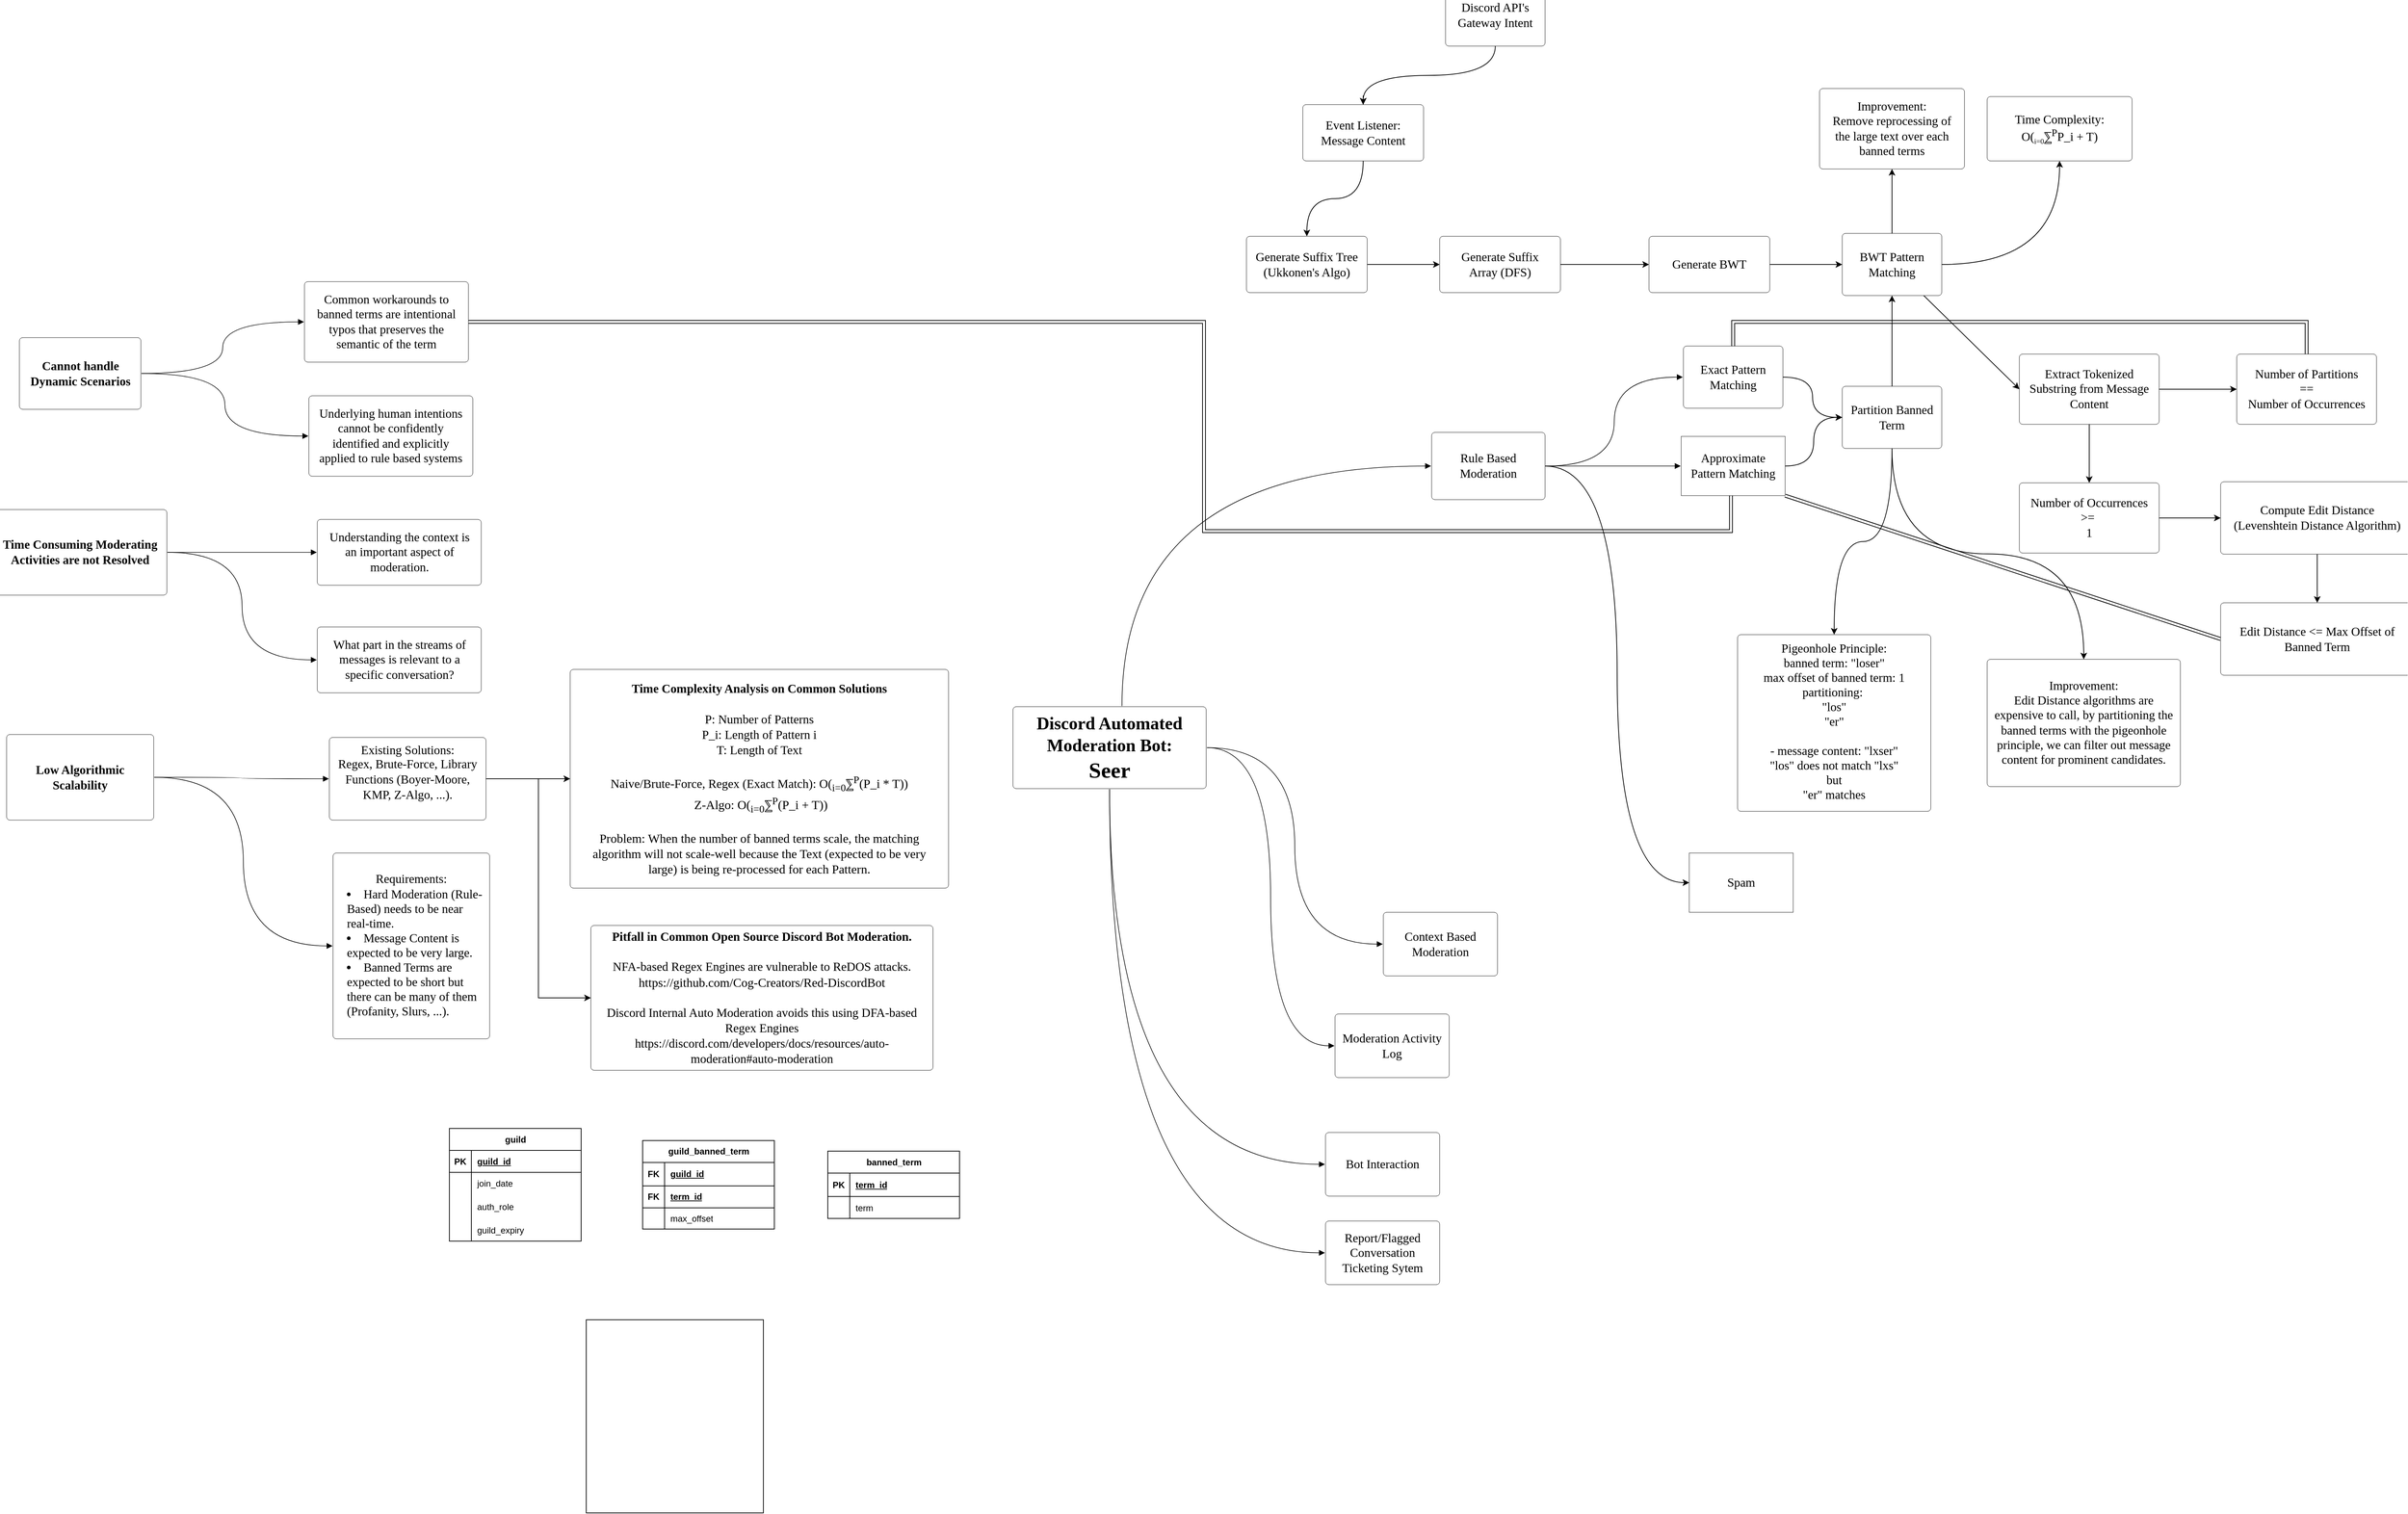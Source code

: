 <mxfile version="28.0.4">
  <diagram name="Page-1" id="3XNTFxSQYcCCBhyseWvk">
    <mxGraphModel dx="3624" dy="1227" grid="1" gridSize="11" guides="1" tooltips="1" connect="1" arrows="1" fold="1" page="0" pageScale="1" pageWidth="850" pageHeight="1100" background="none" math="0" shadow="0">
      <root>
        <mxCell id="0" />
        <mxCell id="1" parent="0" />
        <mxCell id="2FGFBQ_vrIf0yYBramS8-2" value="&lt;div style=&quot;display: flex; justify-content: center; text-align: center; align-items: baseline; line-height: 1.25; margin-top: -2px;&quot;&gt;&lt;b style=&quot;&quot;&gt;&lt;font style=&quot;&quot;&gt;&lt;span style=&quot;font-size: 24px;&quot;&gt;Discord Automated Moderation Bot:&lt;/span&gt;&lt;br&gt;&lt;font style=&quot;font-size: 30px;&quot;&gt;Seer&lt;/font&gt;&lt;/font&gt;&lt;/b&gt;&lt;/div&gt;" style="html=1;overflow=block;blockSpacing=1;whiteSpace=wrap;fontSize=13;fontFamily=Liberation Serif;spacing=9;strokeOpacity=100;rounded=1;absoluteArcSize=1;arcSize=9;strokeWidth=NaN;lucidId=I~zrBP98Rxq1;" parent="1" vertex="1">
          <mxGeometry x="-429" y="944" width="264" height="112" as="geometry" />
        </mxCell>
        <mxCell id="2FGFBQ_vrIf0yYBramS8-3" value="&lt;b&gt;Cannot handle Dynamic Scenarios&lt;/b&gt;" style="html=1;overflow=block;blockSpacing=1;whiteSpace=wrap;fontSize=16.7;fontFamily=Liberation Serif;spacing=9;strokeOpacity=100;rounded=1;absoluteArcSize=1;arcSize=9;strokeWidth=NaN;lucidId=sbArgqK342RI;" parent="1" vertex="1">
          <mxGeometry x="-1786.5" y="439.5" width="166" height="98" as="geometry" />
        </mxCell>
        <mxCell id="2FGFBQ_vrIf0yYBramS8-4" value="&lt;b&gt;Time Consuming Moderating Activities are not Resolved&lt;/b&gt;" style="html=1;overflow=block;blockSpacing=1;whiteSpace=wrap;fontSize=16.7;fontFamily=Liberation Serif;spacing=9;strokeOpacity=100;rounded=1;absoluteArcSize=1;arcSize=9;strokeWidth=NaN;lucidId=EdAr~.gA0~f1;" parent="1" vertex="1">
          <mxGeometry x="-1822" y="674.5" width="237" height="117" as="geometry" />
        </mxCell>
        <mxCell id="2FGFBQ_vrIf0yYBramS8-5" value="&lt;b&gt;Low Algorithmic Scalability&lt;/b&gt;" style="html=1;overflow=block;blockSpacing=1;whiteSpace=wrap;fontSize=16.7;fontFamily=Liberation Serif;spacing=9;strokeOpacity=100;rounded=1;absoluteArcSize=1;arcSize=9;strokeWidth=NaN;lucidId=ShArEx~Lhpjt;" parent="1" vertex="1">
          <mxGeometry x="-1804" y="982" width="201" height="117" as="geometry" />
        </mxCell>
        <mxCell id="a9H1on18fe4t332UjABL-3" style="edgeStyle=orthogonalEdgeStyle;curved=1;rounded=0;orthogonalLoop=1;jettySize=auto;html=1;exitX=1;exitY=0.5;exitDx=0;exitDy=0;entryX=0;entryY=0.5;entryDx=0;entryDy=0;" parent="1" source="2FGFBQ_vrIf0yYBramS8-6" target="a9H1on18fe4t332UjABL-1" edge="1">
          <mxGeometry relative="1" as="geometry" />
        </mxCell>
        <mxCell id="2FGFBQ_vrIf0yYBramS8-6" value="Rule Based Moderation" style="html=1;overflow=block;blockSpacing=1;whiteSpace=wrap;fontSize=16.7;fontFamily=Liberation Serif;spacing=9;strokeOpacity=100;rounded=1;absoluteArcSize=1;arcSize=9;strokeWidth=NaN;lucidId=SkArhsacxUcV;" parent="1" vertex="1">
          <mxGeometry x="143" y="569" width="155" height="92" as="geometry" />
        </mxCell>
        <mxCell id="2FGFBQ_vrIf0yYBramS8-7" value="Context Based Moderation" style="html=1;overflow=block;blockSpacing=1;whiteSpace=wrap;fontSize=16.7;fontFamily=Liberation Serif;spacing=9;strokeOpacity=100;rounded=1;absoluteArcSize=1;arcSize=9;strokeWidth=NaN;lucidId=1kArZPC6Tyem;" parent="1" vertex="1">
          <mxGeometry x="77" y="1225" width="156" height="87" as="geometry" />
        </mxCell>
        <mxCell id="2FGFBQ_vrIf0yYBramS8-8" value="" style="html=1;jettySize=18;whiteSpace=wrap;fontSize=13;strokeOpacity=100;strokeWidth=0.8;rounded=1;arcSize=12;curved=1;startArrow=none;endArrow=block;endFill=1;exitX=0.564;exitY=-0.008;exitPerimeter=0;entryX=-0.005;entryY=0.5;entryPerimeter=0;lucidId=BlAr1ml1R~h.;edgeStyle=orthogonalEdgeStyle;" parent="1" source="2FGFBQ_vrIf0yYBramS8-2" target="2FGFBQ_vrIf0yYBramS8-6" edge="1">
          <mxGeometry width="100" height="100" relative="1" as="geometry" />
        </mxCell>
        <mxCell id="2FGFBQ_vrIf0yYBramS8-9" value="" style="html=1;jettySize=18;whiteSpace=wrap;fontSize=13;strokeOpacity=100;strokeWidth=0.8;rounded=1;arcSize=12;curved=1;startArrow=none;endArrow=block;endFill=1;exitX=1.004;exitY=0.5;exitPerimeter=0;entryX=-0.005;entryY=0.5;entryPerimeter=0;lucidId=DlArk4mFL0Jv;edgeStyle=orthogonalEdgeStyle;" parent="1" source="2FGFBQ_vrIf0yYBramS8-2" target="2FGFBQ_vrIf0yYBramS8-7" edge="1">
          <mxGeometry width="100" height="100" relative="1" as="geometry" />
        </mxCell>
        <mxCell id="2FGFBQ_vrIf0yYBramS8-10" value="Report/Flagged Conversation Ticketing Sytem" style="html=1;overflow=block;blockSpacing=1;whiteSpace=wrap;fontSize=16.7;fontFamily=Liberation Serif;spacing=9;strokeOpacity=100;rounded=1;absoluteArcSize=1;arcSize=9;strokeWidth=NaN;lucidId=cmArEo6nTfix;" parent="1" vertex="1">
          <mxGeometry x="-2" y="1647" width="156" height="87" as="geometry" />
        </mxCell>
        <mxCell id="2FGFBQ_vrIf0yYBramS8-11" value="" style="html=1;jettySize=18;whiteSpace=wrap;fontSize=13;strokeOpacity=100;strokeWidth=0.8;rounded=1;arcSize=12;curved=1;startArrow=none;endArrow=block;endFill=1;exitX=0.5;exitY=1.008;exitPerimeter=0;entryX=-0.005;entryY=0.5;entryPerimeter=0;lucidId=1nArkaziF4ny;edgeStyle=orthogonalEdgeStyle;" parent="1" source="2FGFBQ_vrIf0yYBramS8-2" target="2FGFBQ_vrIf0yYBramS8-10" edge="1">
          <mxGeometry width="100" height="100" relative="1" as="geometry" />
        </mxCell>
        <mxCell id="2FGFBQ_vrIf0yYBramS8-12" value="Moderation Activity Log" style="html=1;overflow=block;blockSpacing=1;whiteSpace=wrap;fontSize=16.7;fontFamily=Liberation Serif;spacing=9;strokeOpacity=100;rounded=1;absoluteArcSize=1;arcSize=9;strokeWidth=NaN;lucidId=9nArPjrvxXt1;" parent="1" vertex="1">
          <mxGeometry x="11" y="1364" width="156" height="87" as="geometry" />
        </mxCell>
        <mxCell id="2FGFBQ_vrIf0yYBramS8-13" value="" style="html=1;jettySize=18;whiteSpace=wrap;fontSize=13;strokeOpacity=100;strokeWidth=0.8;rounded=1;arcSize=12;curved=1;startArrow=none;endArrow=block;endFill=1;exitX=1.004;exitY=0.5;exitPerimeter=0;entryX=-0.005;entryY=0.5;entryPerimeter=0;lucidId=poArhmmf1yh7;edgeStyle=orthogonalEdgeStyle;" parent="1" source="2FGFBQ_vrIf0yYBramS8-2" target="2FGFBQ_vrIf0yYBramS8-12" edge="1">
          <mxGeometry width="100" height="100" relative="1" as="geometry" />
        </mxCell>
        <mxCell id="NHAxA7DP7fW1XG9nDN0d-18" style="edgeStyle=orthogonalEdgeStyle;curved=1;rounded=0;orthogonalLoop=1;jettySize=auto;html=1;exitX=1;exitY=0.5;exitDx=0;exitDy=0;entryX=0;entryY=0.5;entryDx=0;entryDy=0;" parent="1" source="2FGFBQ_vrIf0yYBramS8-14" target="NHAxA7DP7fW1XG9nDN0d-30" edge="1">
          <mxGeometry relative="1" as="geometry" />
        </mxCell>
        <mxCell id="2FGFBQ_vrIf0yYBramS8-14" value="Exact Pattern Matching" style="html=1;overflow=block;blockSpacing=1;whiteSpace=wrap;fontSize=16.7;fontFamily=Liberation Serif;spacing=9;strokeOpacity=100;rounded=1;absoluteArcSize=1;arcSize=9;strokeWidth=NaN;lucidId=.oArof~L8ejZ;" parent="1" vertex="1">
          <mxGeometry x="487" y="451" width="136" height="85" as="geometry" />
        </mxCell>
        <mxCell id="2FGFBQ_vrIf0yYBramS8-46" style="edgeStyle=orthogonalEdgeStyle;shape=link;rounded=0;orthogonalLoop=1;jettySize=auto;html=1;entryX=1;entryY=0.5;entryDx=0;entryDy=0;" parent="1" source="2FGFBQ_vrIf0yYBramS8-15" target="2FGFBQ_vrIf0yYBramS8-20" edge="1">
          <mxGeometry relative="1" as="geometry">
            <Array as="points">
              <mxPoint x="552" y="704" />
              <mxPoint x="-168" y="704" />
              <mxPoint x="-168" y="418" />
              <mxPoint x="-1167" y="418" />
            </Array>
          </mxGeometry>
        </mxCell>
        <mxCell id="NHAxA7DP7fW1XG9nDN0d-35" style="edgeStyle=orthogonalEdgeStyle;curved=1;rounded=0;orthogonalLoop=1;jettySize=auto;html=1;" parent="1" source="2FGFBQ_vrIf0yYBramS8-15" target="NHAxA7DP7fW1XG9nDN0d-30" edge="1">
          <mxGeometry relative="1" as="geometry" />
        </mxCell>
        <mxCell id="2FGFBQ_vrIf0yYBramS8-15" value="Approximate Pattern Matching" style="html=1;overflow=block;blockSpacing=1;whiteSpace=wrap;fontSize=16.7;fontFamily=Liberation Serif;spacing=9;strokeOpacity=100;rounded=1;absoluteArcSize=1;arcSize=0;strokeWidth=NaN;lucidId=jpArh5tXi4C4;" parent="1" vertex="1">
          <mxGeometry x="484" y="574.5" width="142" height="81" as="geometry" />
        </mxCell>
        <mxCell id="2FGFBQ_vrIf0yYBramS8-16" value="" style="html=1;jettySize=18;whiteSpace=wrap;fontSize=13;strokeOpacity=100;strokeWidth=0.8;rounded=1;arcSize=12;curved=1;startArrow=none;endArrow=block;endFill=1;exitX=1.005;exitY=0.5;exitPerimeter=0;entryX=-0.006;entryY=0.5;entryPerimeter=0;lucidId=zpArzoGXioJ0;edgeStyle=orthogonalEdgeStyle;" parent="1" source="2FGFBQ_vrIf0yYBramS8-6" target="2FGFBQ_vrIf0yYBramS8-14" edge="1">
          <mxGeometry width="100" height="100" relative="1" as="geometry" />
        </mxCell>
        <mxCell id="2FGFBQ_vrIf0yYBramS8-17" value="" style="html=1;jettySize=18;whiteSpace=wrap;fontSize=13;strokeOpacity=100;strokeWidth=0.8;rounded=1;arcSize=12;curved=1;startArrow=none;endArrow=block;endFill=1;exitX=1.005;exitY=0.5;exitPerimeter=0;entryX=-0.005;entryY=0.5;entryPerimeter=0;lucidId=FpArXSA7FsKY;edgeStyle=orthogonalEdgeStyle;" parent="1" source="2FGFBQ_vrIf0yYBramS8-6" target="2FGFBQ_vrIf0yYBramS8-15" edge="1">
          <mxGeometry width="100" height="100" relative="1" as="geometry" />
        </mxCell>
        <mxCell id="2FGFBQ_vrIf0yYBramS8-20" value="Common workarounds to banned terms are intentional typos that preserves the semantic of the term " style="html=1;overflow=block;blockSpacing=1;whiteSpace=wrap;fontSize=16.7;fontFamily=Liberation Serif;spacing=9;strokeOpacity=100;rounded=1;absoluteArcSize=1;arcSize=9;strokeWidth=NaN;lucidId=GMQrAjSrDB5_;" parent="1" vertex="1">
          <mxGeometry x="-1397" y="363" width="224" height="110" as="geometry" />
        </mxCell>
        <mxCell id="2FGFBQ_vrIf0yYBramS8-22" value="Underlying human intentions cannot be confidently identified and explicitly applied to rule based systems" style="html=1;overflow=block;blockSpacing=1;whiteSpace=wrap;fontSize=16.7;fontFamily=Liberation Serif;spacing=9;strokeOpacity=100;rounded=1;absoluteArcSize=1;arcSize=9;strokeWidth=NaN;lucidId=fRQrsjbgfOsl;" parent="1" vertex="1">
          <mxGeometry x="-1391" y="519" width="224" height="110" as="geometry" />
        </mxCell>
        <mxCell id="2FGFBQ_vrIf0yYBramS8-21" value="" style="html=1;jettySize=18;whiteSpace=wrap;fontSize=13;strokeOpacity=100;strokeWidth=0.8;rounded=1;arcSize=12;curved=1;startArrow=none;endArrow=block;endFill=1;exitX=1.005;exitY=0.5;exitPerimeter=0;entryX=-0.003;entryY=0.5;entryPerimeter=0;lucidId=TQQr5YlVdPNO;edgeStyle=orthogonalEdgeStyle;" parent="1" source="2FGFBQ_vrIf0yYBramS8-3" target="2FGFBQ_vrIf0yYBramS8-20" edge="1">
          <mxGeometry width="100" height="100" relative="1" as="geometry" />
        </mxCell>
        <mxCell id="2FGFBQ_vrIf0yYBramS8-23" value="" style="html=1;jettySize=18;whiteSpace=wrap;fontSize=13;strokeOpacity=100;strokeWidth=0.8;rounded=1;arcSize=12;curved=1;startArrow=none;endArrow=block;endFill=1;exitX=1.005;exitY=0.5;exitPerimeter=0;entryX=-0.003;entryY=0.5;entryPerimeter=0;lucidId=h.RrzyvCOwPt;edgeStyle=orthogonalEdgeStyle;" parent="1" source="2FGFBQ_vrIf0yYBramS8-3" target="2FGFBQ_vrIf0yYBramS8-22" edge="1">
          <mxGeometry width="100" height="100" relative="1" as="geometry" />
        </mxCell>
        <mxCell id="2FGFBQ_vrIf0yYBramS8-24" value="Understanding the context is an important aspect of moderation." style="html=1;overflow=block;blockSpacing=1;whiteSpace=wrap;fontSize=16.7;fontFamily=Liberation Serif;spacing=9;strokeOpacity=100;rounded=1;absoluteArcSize=1;arcSize=9;strokeWidth=NaN;lucidId=7dSrX2SArxJk;" parent="1" vertex="1">
          <mxGeometry x="-1379.5" y="688" width="224" height="90" as="geometry" />
        </mxCell>
        <mxCell id="2FGFBQ_vrIf0yYBramS8-25" value="" style="html=1;jettySize=18;whiteSpace=wrap;fontSize=13;strokeOpacity=100;strokeWidth=0.8;rounded=1;arcSize=12;curved=1;startArrow=none;endArrow=block;endFill=1;exitX=1.003;exitY=0.5;exitPerimeter=0;entryX=-0.003;entryY=0.5;entryPerimeter=0;lucidId=noSrhINv7O~1;edgeStyle=orthogonalEdgeStyle;" parent="1" source="2FGFBQ_vrIf0yYBramS8-4" target="2FGFBQ_vrIf0yYBramS8-24" edge="1">
          <mxGeometry width="100" height="100" relative="1" as="geometry" />
        </mxCell>
        <mxCell id="2FGFBQ_vrIf0yYBramS8-26" value="What part in the streams of messages is relevant to a specific conversation?" style="html=1;overflow=block;blockSpacing=1;whiteSpace=wrap;fontSize=16.7;fontFamily=Liberation Serif;spacing=9;strokeOpacity=100;rounded=1;absoluteArcSize=1;arcSize=9;strokeWidth=NaN;lucidId=QoSrdTFWGcnr;" parent="1" vertex="1">
          <mxGeometry x="-1379.5" y="835" width="224" height="90" as="geometry" />
        </mxCell>
        <mxCell id="2FGFBQ_vrIf0yYBramS8-27" value="" style="html=1;jettySize=18;whiteSpace=wrap;fontSize=13;strokeOpacity=100;strokeWidth=0.8;rounded=1;arcSize=12;curved=1;startArrow=none;endArrow=block;endFill=1;exitX=1.003;exitY=0.5;exitPerimeter=0;entryX=-0.003;entryY=0.5;entryPerimeter=0;lucidId=ypSrLVchJN8V;edgeStyle=orthogonalEdgeStyle;" parent="1" source="2FGFBQ_vrIf0yYBramS8-4" target="2FGFBQ_vrIf0yYBramS8-26" edge="1">
          <mxGeometry width="100" height="100" relative="1" as="geometry" />
        </mxCell>
        <mxCell id="cgpnfaBYFZRDmZWE0M_2-11" style="edgeStyle=orthogonalEdgeStyle;rounded=0;orthogonalLoop=1;jettySize=auto;html=1;" parent="1" source="2FGFBQ_vrIf0yYBramS8-28" target="NHAxA7DP7fW1XG9nDN0d-24" edge="1">
          <mxGeometry relative="1" as="geometry">
            <mxPoint x="-1045" y="1025.235" as="targetPoint" />
          </mxGeometry>
        </mxCell>
        <mxCell id="cgpnfaBYFZRDmZWE0M_2-12" style="edgeStyle=orthogonalEdgeStyle;rounded=0;orthogonalLoop=1;jettySize=auto;html=1;entryX=0;entryY=0.5;entryDx=0;entryDy=0;" parent="1" source="2FGFBQ_vrIf0yYBramS8-28" target="cgpnfaBYFZRDmZWE0M_2-2" edge="1">
          <mxGeometry relative="1" as="geometry" />
        </mxCell>
        <mxCell id="2FGFBQ_vrIf0yYBramS8-28" value="&lt;div style=&quot;display: flex; justify-content: center; text-align: center; align-items: baseline; font-size: 0; line-height: 1.25;margin-top: -2px;&quot;&gt;&lt;span&gt;&lt;span style=&quot;font-size:16.7px;font-family: Liberation Serif;&quot;&gt;Existing Solutions:&#xa;&lt;/span&gt;&lt;/span&gt;&lt;/div&gt;&lt;div style=&quot;display: flex; justify-content: center; text-align: center; align-items: baseline; font-size: 0; line-height: 1.25;margin-top: -2px;&quot;&gt;&lt;span&gt;&lt;span style=&quot;font-size:16.7px;font-family: Liberation Serif;&quot;&gt;Regex, Brute-Force, Library Functions (Boyer-Moore, KMP, Z-Algo, ...).&#xa;&lt;/span&gt;&lt;/span&gt;&lt;/div&gt;&lt;div style=&quot;display: flex; justify-content: center; text-align: center; align-items: baseline; font-size: 0; line-height: 1.25;margin-top: -2px;&quot;&gt;&lt;span&gt;&lt;span style=&quot;font-size:16.7px;font-family: Liberation Serif;&quot;&gt;&#xa;&lt;/span&gt;&lt;/span&gt;&lt;/div&gt;&lt;div style=&quot;display: flex; justify-content: center; text-align: center; align-items: baseline; font-size: 0; line-height: 1.25;margin-top: -2px;&quot;&gt;&lt;span&gt;&lt;/span&gt;&lt;/div&gt;" style="html=1;overflow=block;blockSpacing=1;whiteSpace=wrap;fontSize=13;fontFamily=Liberation Serif;spacing=9;strokeOpacity=100;rounded=1;absoluteArcSize=1;arcSize=9;strokeWidth=NaN;lucidId=gzSr-hWCiP87;" parent="1" vertex="1">
          <mxGeometry x="-1363" y="986" width="214" height="113" as="geometry" />
        </mxCell>
        <mxCell id="2FGFBQ_vrIf0yYBramS8-29" value="" style="html=1;jettySize=18;whiteSpace=wrap;fontSize=13;strokeOpacity=100;strokeWidth=0.8;rounded=1;arcSize=12;curved=1;startArrow=none;endArrow=block;endFill=1;exitX=1.004;exitY=0.5;exitPerimeter=0;entryX=-0.003;entryY=0.5;entryPerimeter=0;lucidId=uXSrF3_nDw2J;edgeStyle=orthogonalEdgeStyle;" parent="1" source="2FGFBQ_vrIf0yYBramS8-5" target="2FGFBQ_vrIf0yYBramS8-28" edge="1">
          <mxGeometry width="100" height="100" relative="1" as="geometry" />
        </mxCell>
        <mxCell id="2FGFBQ_vrIf0yYBramS8-30" value="&lt;div style=&quot;display: flex; justify-content: center; text-align: center; align-items: baseline; font-size: 0; line-height: 1.25;margin-top: -2px;&quot;&gt;&lt;span&gt;&lt;span style=&quot;font-size:16.7px;font-family: Liberation Serif;&quot;&gt;Requirements:&#xa;&lt;/span&gt;&lt;/span&gt;&lt;/div&gt;&lt;ul style=&quot;margin: 0px; padding-left: 10px;list-style-position: inside; list-style-type:disc&quot;&gt;&lt;li style=&quot;text-align:left;font-size:16.7px;&quot;&gt;&lt;span style=&quot;margin-left: 0px;margin-top: -2px;&quot;&gt;&lt;span style=&quot;font-size:16.7px;font-family: Liberation Serif;&quot;&gt;Hard Moderation (Rule-Based) needs to be near real-time.&lt;/span&gt;&lt;/span&gt;&lt;/li&gt;&lt;li style=&quot;text-align:left;font-size:16.7px;&quot;&gt;&lt;span style=&quot;margin-left: 0px;margin-top: -2px;&quot;&gt;&lt;span style=&quot;font-size:16.7px;font-family: Liberation Serif;&quot;&gt;Message Content is expected to be very large.&lt;/span&gt;&lt;/span&gt;&lt;/li&gt;&lt;li style=&quot;text-align:left;font-size:16.7px;&quot;&gt;&lt;span style=&quot;margin-left: 0px;margin-top: -2px;&quot;&gt;&lt;span style=&quot;font-size:16.7px;font-family: Liberation Serif;&quot;&gt;Banned Terms are expected to be short but there can be many of them (Profanity, Slurs, ...).&lt;/span&gt;&lt;/span&gt;&lt;/li&gt;&lt;/ul&gt;" style="html=1;overflow=block;blockSpacing=1;whiteSpace=wrap;fontSize=13;fontFamily=Liberation Serif;spacing=9;strokeOpacity=100;rounded=1;absoluteArcSize=1;arcSize=9;strokeWidth=NaN;lucidId=QYSrCihSnzUK;" parent="1" vertex="1">
          <mxGeometry x="-1358" y="1144" width="214" height="254" as="geometry" />
        </mxCell>
        <mxCell id="2FGFBQ_vrIf0yYBramS8-31" value="" style="html=1;jettySize=18;whiteSpace=wrap;fontSize=13;strokeOpacity=100;strokeWidth=0.8;rounded=1;arcSize=12;curved=1;startArrow=none;endArrow=block;endFill=1;exitX=1.004;exitY=0.5;exitPerimeter=0;entryX=-0.003;entryY=0.5;entryPerimeter=0;lucidId=D3SrOBuwcNAi;edgeStyle=orthogonalEdgeStyle;" parent="1" source="2FGFBQ_vrIf0yYBramS8-5" target="2FGFBQ_vrIf0yYBramS8-30" edge="1">
          <mxGeometry width="100" height="100" relative="1" as="geometry" />
        </mxCell>
        <mxCell id="2FGFBQ_vrIf0yYBramS8-32" value="Bot Interaction" style="html=1;overflow=block;blockSpacing=1;whiteSpace=wrap;fontSize=16.7;fontFamily=Liberation Serif;spacing=9;strokeOpacity=100;rounded=1;absoluteArcSize=1;arcSize=9;strokeWidth=NaN;lucidId=w5SrviVAnn.T;" parent="1" vertex="1">
          <mxGeometry x="-2" y="1526" width="156" height="87" as="geometry" />
        </mxCell>
        <mxCell id="2FGFBQ_vrIf0yYBramS8-33" value="" style="html=1;jettySize=18;whiteSpace=wrap;fontSize=13;strokeOpacity=100;strokeWidth=0.8;rounded=1;arcSize=12;curved=1;startArrow=none;endArrow=block;endFill=1;exitX=0.5;exitY=1.008;exitPerimeter=0;entryX=-0.005;entryY=0.5;entryPerimeter=0;lucidId=Q5SrM94I4Yb1;edgeStyle=orthogonalEdgeStyle;" parent="1" source="2FGFBQ_vrIf0yYBramS8-2" target="2FGFBQ_vrIf0yYBramS8-32" edge="1">
          <mxGeometry width="100" height="100" relative="1" as="geometry" />
        </mxCell>
        <mxCell id="cgpnfaBYFZRDmZWE0M_2-2" value="&lt;div style=&quot;display: flex; justify-content: center; text-align: center; align-items: baseline; font-size: 0; line-height: 1.25;margin-top: -2px;&quot;&gt;&lt;span&gt;&lt;br&gt;&lt;/span&gt;&lt;/div&gt;&lt;div style=&quot;display: flex; justify-content: center; text-align: center; align-items: baseline; line-height: 1.25; margin-top: -2px; font-size: 0px;&quot;&gt;&lt;span&gt;&lt;span style=&quot;font-size:16.7px;font-family: Liberation Serif;&quot;&gt;&lt;b&gt;Pitfall in Common Open Source Discord Bot Moderation.&lt;br&gt;&amp;nbsp;&lt;/b&gt;&lt;br&gt;NFA-based Regex Engines are vulnerable to ReDOS attacks.&lt;br&gt;&lt;/span&gt;&lt;span style=&quot;font-size: 17px;&quot;&gt;https://github.com/Cog-Creators/Red-DiscordBot&lt;br&gt;&lt;/span&gt;&lt;span style=&quot;font-size:16.7px;font-family: Liberation Serif;&quot;&gt;&lt;br&gt;Discord Internal Auto Moderation avoids this using DFA-based Regex Engines&lt;br&gt;&lt;/span&gt;&lt;span style=&quot;font-size: 16.7px; text-align: left;&quot;&gt;https://discord.com/developers/docs/resources/auto-moderation#auto-moderation&lt;/span&gt;&lt;span style=&quot;font-size:16.7px;font-family: Liberation Serif;&quot;&gt;&lt;br&gt;&lt;br&gt;&lt;/span&gt;&lt;/span&gt;&lt;span&gt;&lt;span style=&quot;font-size:16.7px;font-family: Liberation Serif;&quot;&gt;&lt;br&gt;&lt;/span&gt;&lt;/span&gt;&lt;span&gt;&lt;span style=&quot;font-size:16.7px;font-family: Liberation Serif;&quot;&gt;&lt;br&gt;&lt;/span&gt;&lt;/span&gt;&lt;/div&gt;&lt;div style=&quot;display: flex; justify-content: center; text-align: center; align-items: baseline; font-size: 0; line-height: 1.25;margin-top: -2px;&quot;&gt;&lt;span&gt;&lt;/span&gt;&lt;/div&gt;" style="html=1;overflow=block;blockSpacing=1;whiteSpace=wrap;fontSize=13;fontFamily=Liberation Serif;spacing=9;strokeOpacity=100;rounded=1;absoluteArcSize=1;arcSize=9;strokeWidth=NaN;lucidId=N-SrfeByA0jb;" parent="1" vertex="1">
          <mxGeometry x="-1005.75" y="1243" width="467.5" height="198" as="geometry" />
        </mxCell>
        <mxCell id="NHAxA7DP7fW1XG9nDN0d-4" style="edgeStyle=orthogonalEdgeStyle;curved=1;rounded=0;orthogonalLoop=1;jettySize=auto;html=1;exitX=0.5;exitY=1;exitDx=0;exitDy=0;" parent="1" source="NHAxA7DP7fW1XG9nDN0d-1" target="NHAxA7DP7fW1XG9nDN0d-2" edge="1">
          <mxGeometry relative="1" as="geometry" />
        </mxCell>
        <mxCell id="NHAxA7DP7fW1XG9nDN0d-1" value="Discord API&#39;s Gateway Intent" style="html=1;overflow=block;blockSpacing=1;whiteSpace=wrap;fontSize=16.7;fontFamily=Liberation Serif;spacing=9;strokeOpacity=100;rounded=1;absoluteArcSize=1;arcSize=9;strokeWidth=NaN;lucidId=.oArof~L8ejZ;" parent="1" vertex="1">
          <mxGeometry x="162" y="-44" width="136" height="85" as="geometry" />
        </mxCell>
        <mxCell id="NHAxA7DP7fW1XG9nDN0d-10" style="edgeStyle=orthogonalEdgeStyle;curved=1;rounded=0;orthogonalLoop=1;jettySize=auto;html=1;exitX=0.5;exitY=1;exitDx=0;exitDy=0;" parent="1" source="NHAxA7DP7fW1XG9nDN0d-2" target="NHAxA7DP7fW1XG9nDN0d-9" edge="1">
          <mxGeometry relative="1" as="geometry" />
        </mxCell>
        <mxCell id="NHAxA7DP7fW1XG9nDN0d-14" style="edgeStyle=orthogonalEdgeStyle;curved=1;rounded=0;orthogonalLoop=1;jettySize=auto;html=1;" parent="1" source="NHAxA7DP7fW1XG9nDN0d-2" edge="1">
          <mxGeometry relative="1" as="geometry">
            <mxPoint x="49.5" y="121" as="targetPoint" />
          </mxGeometry>
        </mxCell>
        <mxCell id="NHAxA7DP7fW1XG9nDN0d-2" value="Event Listener:&lt;br&gt;Message Content" style="html=1;overflow=block;blockSpacing=1;whiteSpace=wrap;fontSize=16.7;fontFamily=Liberation Serif;spacing=9;strokeOpacity=100;rounded=1;absoluteArcSize=1;arcSize=9;strokeWidth=NaN;lucidId=.oArof~L8ejZ;" parent="1" vertex="1">
          <mxGeometry x="-33" y="121" width="165" height="77" as="geometry" />
        </mxCell>
        <mxCell id="NHAxA7DP7fW1XG9nDN0d-13" style="edgeStyle=orthogonalEdgeStyle;curved=1;rounded=0;orthogonalLoop=1;jettySize=auto;html=1;exitX=1;exitY=0.5;exitDx=0;exitDy=0;" parent="1" source="NHAxA7DP7fW1XG9nDN0d-9" target="NHAxA7DP7fW1XG9nDN0d-12" edge="1">
          <mxGeometry relative="1" as="geometry" />
        </mxCell>
        <mxCell id="NHAxA7DP7fW1XG9nDN0d-9" value="Generate Suffix Tree (Ukkonen&#39;s Algo)" style="html=1;overflow=block;blockSpacing=1;whiteSpace=wrap;fontSize=16.7;fontFamily=Liberation Serif;spacing=9;strokeOpacity=100;rounded=1;absoluteArcSize=1;arcSize=9;strokeWidth=NaN;lucidId=.oArof~L8ejZ;" parent="1" vertex="1">
          <mxGeometry x="-110" y="301" width="165" height="77" as="geometry" />
        </mxCell>
        <mxCell id="NHAxA7DP7fW1XG9nDN0d-16" style="edgeStyle=orthogonalEdgeStyle;curved=1;rounded=0;orthogonalLoop=1;jettySize=auto;html=1;exitX=1;exitY=0.5;exitDx=0;exitDy=0;" parent="1" source="NHAxA7DP7fW1XG9nDN0d-12" target="NHAxA7DP7fW1XG9nDN0d-15" edge="1">
          <mxGeometry relative="1" as="geometry" />
        </mxCell>
        <mxCell id="NHAxA7DP7fW1XG9nDN0d-12" value="Generate Suffix Array (DFS)" style="html=1;overflow=block;blockSpacing=1;whiteSpace=wrap;fontSize=16.7;fontFamily=Liberation Serif;spacing=9;strokeOpacity=100;rounded=1;absoluteArcSize=1;arcSize=9;strokeWidth=NaN;lucidId=.oArof~L8ejZ;" parent="1" vertex="1">
          <mxGeometry x="154" y="301" width="165" height="77" as="geometry" />
        </mxCell>
        <mxCell id="NHAxA7DP7fW1XG9nDN0d-22" style="edgeStyle=orthogonalEdgeStyle;curved=1;rounded=0;orthogonalLoop=1;jettySize=auto;html=1;exitX=1;exitY=0.5;exitDx=0;exitDy=0;" parent="1" source="NHAxA7DP7fW1XG9nDN0d-15" target="NHAxA7DP7fW1XG9nDN0d-17" edge="1">
          <mxGeometry relative="1" as="geometry" />
        </mxCell>
        <mxCell id="NHAxA7DP7fW1XG9nDN0d-15" value="Generate BWT" style="html=1;overflow=block;blockSpacing=1;whiteSpace=wrap;fontSize=16.7;fontFamily=Liberation Serif;spacing=9;strokeOpacity=100;rounded=1;absoluteArcSize=1;arcSize=9;strokeWidth=NaN;lucidId=.oArof~L8ejZ;" parent="1" vertex="1">
          <mxGeometry x="440" y="301" width="165" height="77" as="geometry" />
        </mxCell>
        <mxCell id="NHAxA7DP7fW1XG9nDN0d-26" style="edgeStyle=orthogonalEdgeStyle;curved=1;rounded=0;orthogonalLoop=1;jettySize=auto;html=1;exitX=1;exitY=0.5;exitDx=0;exitDy=0;" parent="1" source="NHAxA7DP7fW1XG9nDN0d-17" target="NHAxA7DP7fW1XG9nDN0d-25" edge="1">
          <mxGeometry relative="1" as="geometry" />
        </mxCell>
        <mxCell id="NHAxA7DP7fW1XG9nDN0d-28" style="edgeStyle=orthogonalEdgeStyle;curved=1;rounded=0;orthogonalLoop=1;jettySize=auto;html=1;" parent="1" source="NHAxA7DP7fW1XG9nDN0d-17" target="NHAxA7DP7fW1XG9nDN0d-27" edge="1">
          <mxGeometry relative="1" as="geometry" />
        </mxCell>
        <mxCell id="20R_17lT6FD7MGeCCTBO-6" style="rounded=0;orthogonalLoop=1;jettySize=auto;html=1;entryX=0;entryY=0.5;entryDx=0;entryDy=0;" parent="1" source="NHAxA7DP7fW1XG9nDN0d-17" target="20R_17lT6FD7MGeCCTBO-5" edge="1">
          <mxGeometry relative="1" as="geometry" />
        </mxCell>
        <mxCell id="NHAxA7DP7fW1XG9nDN0d-17" value="BWT Pattern Matching" style="html=1;overflow=block;blockSpacing=1;whiteSpace=wrap;fontSize=16.7;fontFamily=Liberation Serif;spacing=9;strokeOpacity=100;rounded=1;absoluteArcSize=1;arcSize=9;strokeWidth=NaN;lucidId=.oArof~L8ejZ;" parent="1" vertex="1">
          <mxGeometry x="704" y="297" width="136" height="85" as="geometry" />
        </mxCell>
        <mxCell id="NHAxA7DP7fW1XG9nDN0d-24" value="&lt;div style=&quot;display: flex; justify-content: center; align-items: baseline; line-height: 1.25; margin-top: -2px; font-size: 0px;&quot;&gt;&lt;span&gt;&lt;span style=&quot;font-size:16.7px;font-family: Liberation Serif;&quot;&gt;&lt;b&gt;Time Complexity Analysis on Common Solutions&lt;/b&gt;&lt;br&gt;&lt;br&gt;P: Number of Patterns&lt;br&gt;P_i: Length of Pattern i&lt;br&gt;T: Length of Text&lt;br&gt;&lt;br&gt;Naive/Brute-Force, Regex (Exact Match): O(&lt;sub&gt;i=0&lt;/sub&gt;&lt;/span&gt;&lt;span style=&quot;font-size: 17px; background-color: transparent; color: light-dark(rgb(0, 0, 0), rgb(255, 255, 255));&quot;&gt;⅀&lt;sup&gt;P&lt;/sup&gt;(P_i * T))&lt;br&gt;&amp;nbsp;Z-Algo: O(&lt;sub&gt;i=0&lt;/sub&gt;&lt;/span&gt;&lt;span style=&quot;font-size: 17px; background-color: transparent; color: light-dark(rgb(0, 0, 0), rgb(255, 255, 255));&quot;&gt;⅀&lt;sup&gt;P&lt;/sup&gt;(P_i + T))&lt;br&gt;&lt;/span&gt;&lt;span style=&quot;font-size: 17px; background-color: transparent; color: light-dark(rgb(0, 0, 0), rgb(255, 255, 255));&quot;&gt;&lt;br&gt;Problem: When the number of banned terms scale, the matching algorithm will not scale-well because the Text (expected to be very large) is being re-processed for each Pattern.&lt;/span&gt;&lt;/span&gt;&lt;sup&gt;P&lt;/sup&gt;&lt;span style=&quot;font-size: 17px;&quot;&gt;&lt;br&gt;&lt;/span&gt;&lt;/div&gt;&lt;div style=&quot;display: flex; justify-content: center; text-align: center; align-items: baseline; font-size: 0; line-height: 1.25;margin-top: -2px;&quot;&gt;&lt;span&gt;&lt;/span&gt;&lt;/div&gt;" style="html=1;overflow=block;blockSpacing=1;whiteSpace=wrap;fontSize=13;fontFamily=Liberation Serif;spacing=9;strokeOpacity=100;rounded=1;absoluteArcSize=1;arcSize=9;strokeWidth=NaN;lucidId=N-SrfeByA0jb;" parent="1" vertex="1">
          <mxGeometry x="-1034" y="893" width="517" height="299" as="geometry" />
        </mxCell>
        <mxCell id="NHAxA7DP7fW1XG9nDN0d-25" value="Time Complexity:&lt;br&gt;&lt;div&gt;O(&lt;span style=&quot;font-size: 11.806px;&quot;&gt;&lt;sub&gt;i=0&lt;/sub&gt;&lt;/span&gt;⅀&lt;sup&gt;P&lt;/sup&gt;P_i + T)&lt;/div&gt;" style="html=1;overflow=block;blockSpacing=1;whiteSpace=wrap;fontSize=16.7;fontFamily=Liberation Serif;spacing=9;strokeOpacity=100;rounded=1;absoluteArcSize=1;arcSize=9;strokeWidth=NaN;lucidId=.oArof~L8ejZ;" parent="1" vertex="1">
          <mxGeometry x="902" y="110" width="198" height="88" as="geometry" />
        </mxCell>
        <mxCell id="NHAxA7DP7fW1XG9nDN0d-27" value="Improvement:&lt;br&gt;Remove reprocessing of the large text over each banned terms" style="html=1;overflow=block;blockSpacing=1;whiteSpace=wrap;fontSize=16.7;fontFamily=Liberation Serif;spacing=9;strokeOpacity=100;rounded=1;absoluteArcSize=1;arcSize=9;strokeWidth=NaN;lucidId=.oArof~L8ejZ;" parent="1" vertex="1">
          <mxGeometry x="673" y="99" width="198" height="110" as="geometry" />
        </mxCell>
        <mxCell id="20R_17lT6FD7MGeCCTBO-2" style="edgeStyle=orthogonalEdgeStyle;rounded=0;orthogonalLoop=1;jettySize=auto;html=1;exitX=0.5;exitY=0;exitDx=0;exitDy=0;" parent="1" source="NHAxA7DP7fW1XG9nDN0d-30" target="NHAxA7DP7fW1XG9nDN0d-17" edge="1">
          <mxGeometry relative="1" as="geometry" />
        </mxCell>
        <mxCell id="Jd-rwpqC0WvthHSy4dQv-18" style="edgeStyle=orthogonalEdgeStyle;rounded=0;orthogonalLoop=1;jettySize=auto;html=1;exitX=0.5;exitY=1;exitDx=0;exitDy=0;curved=1;" edge="1" parent="1" source="NHAxA7DP7fW1XG9nDN0d-30" target="Jd-rwpqC0WvthHSy4dQv-15">
          <mxGeometry relative="1" as="geometry" />
        </mxCell>
        <mxCell id="Jd-rwpqC0WvthHSy4dQv-19" style="edgeStyle=orthogonalEdgeStyle;rounded=0;orthogonalLoop=1;jettySize=auto;html=1;exitX=0.5;exitY=1;exitDx=0;exitDy=0;curved=1;" edge="1" parent="1" source="NHAxA7DP7fW1XG9nDN0d-30" target="Jd-rwpqC0WvthHSy4dQv-16">
          <mxGeometry relative="1" as="geometry" />
        </mxCell>
        <mxCell id="NHAxA7DP7fW1XG9nDN0d-30" value="Partition Banned Term" style="html=1;overflow=block;blockSpacing=1;whiteSpace=wrap;fontSize=16.7;fontFamily=Liberation Serif;spacing=9;strokeOpacity=100;rounded=1;absoluteArcSize=1;arcSize=9;strokeWidth=NaN;lucidId=.oArof~L8ejZ;" parent="1" vertex="1">
          <mxGeometry x="704" y="506" width="136" height="85" as="geometry" />
        </mxCell>
        <mxCell id="Jd-rwpqC0WvthHSy4dQv-13" style="edgeStyle=orthogonalEdgeStyle;rounded=0;orthogonalLoop=1;jettySize=auto;html=1;exitX=0.5;exitY=1;exitDx=0;exitDy=0;" edge="1" parent="1" source="NHAxA7DP7fW1XG9nDN0d-46" target="Jd-rwpqC0WvthHSy4dQv-11">
          <mxGeometry relative="1" as="geometry" />
        </mxCell>
        <mxCell id="NHAxA7DP7fW1XG9nDN0d-46" value="Compute Edit Distance (Levenshtein Distance Algorithm)" style="html=1;overflow=block;blockSpacing=1;whiteSpace=wrap;fontSize=16.7;fontFamily=Liberation Serif;spacing=9;strokeOpacity=100;rounded=1;absoluteArcSize=1;arcSize=9;strokeWidth=NaN;lucidId=.oArof~L8ejZ;" parent="1" vertex="1">
          <mxGeometry x="1221" y="636.5" width="264" height="99" as="geometry" />
        </mxCell>
        <mxCell id="Jd-rwpqC0WvthHSy4dQv-6" style="edgeStyle=orthogonalEdgeStyle;rounded=0;orthogonalLoop=1;jettySize=auto;html=1;exitX=1;exitY=0.5;exitDx=0;exitDy=0;" edge="1" parent="1" source="20R_17lT6FD7MGeCCTBO-5" target="Jd-rwpqC0WvthHSy4dQv-5">
          <mxGeometry relative="1" as="geometry" />
        </mxCell>
        <mxCell id="Jd-rwpqC0WvthHSy4dQv-9" style="edgeStyle=orthogonalEdgeStyle;rounded=0;orthogonalLoop=1;jettySize=auto;html=1;exitX=0.5;exitY=1;exitDx=0;exitDy=0;" edge="1" parent="1" source="20R_17lT6FD7MGeCCTBO-5" target="Jd-rwpqC0WvthHSy4dQv-8">
          <mxGeometry relative="1" as="geometry" />
        </mxCell>
        <mxCell id="20R_17lT6FD7MGeCCTBO-5" value="Extract Tokenized Substring from Message Content" style="html=1;overflow=block;blockSpacing=1;whiteSpace=wrap;fontSize=16.7;fontFamily=Liberation Serif;spacing=9;strokeOpacity=100;rounded=1;absoluteArcSize=1;arcSize=9;strokeWidth=NaN;lucidId=.oArof~L8ejZ;" parent="1" vertex="1">
          <mxGeometry x="946" y="462" width="191" height="96" as="geometry" />
        </mxCell>
        <mxCell id="a9H1on18fe4t332UjABL-1" value="Spam" style="html=1;overflow=block;blockSpacing=1;whiteSpace=wrap;fontSize=16.7;fontFamily=Liberation Serif;spacing=9;strokeOpacity=100;rounded=1;absoluteArcSize=1;arcSize=0;strokeWidth=NaN;lucidId=jpArh5tXi4C4;" parent="1" vertex="1">
          <mxGeometry x="495" y="1144" width="142" height="81" as="geometry" />
        </mxCell>
        <mxCell id="GYJhyorXTEIBPoBnT336-4" value="guild_banned_term" style="shape=table;startSize=30;container=1;collapsible=1;childLayout=tableLayout;fixedRows=1;rowLines=0;fontStyle=1;align=center;resizeLast=1;html=1;" parent="1" vertex="1">
          <mxGeometry x="-935" y="1537" width="180" height="121" as="geometry">
            <mxRectangle x="-825" y="568" width="132" height="33" as="alternateBounds" />
          </mxGeometry>
        </mxCell>
        <mxCell id="GYJhyorXTEIBPoBnT336-5" value="" style="shape=tableRow;horizontal=0;startSize=0;swimlaneHead=0;swimlaneBody=0;fillColor=none;collapsible=0;dropTarget=0;points=[[0,0.5],[1,0.5]];portConstraint=eastwest;top=0;left=0;right=0;bottom=1;" parent="GYJhyorXTEIBPoBnT336-4" vertex="1">
          <mxGeometry y="30" width="180" height="32" as="geometry" />
        </mxCell>
        <mxCell id="GYJhyorXTEIBPoBnT336-6" value="FK" style="shape=partialRectangle;connectable=0;fillColor=none;top=0;left=0;bottom=0;right=0;fontStyle=1;overflow=hidden;whiteSpace=wrap;html=1;" parent="GYJhyorXTEIBPoBnT336-5" vertex="1">
          <mxGeometry width="30" height="32" as="geometry">
            <mxRectangle width="30" height="32" as="alternateBounds" />
          </mxGeometry>
        </mxCell>
        <mxCell id="GYJhyorXTEIBPoBnT336-7" value="guild_id" style="shape=partialRectangle;connectable=0;fillColor=none;top=0;left=0;bottom=0;right=0;align=left;spacingLeft=6;fontStyle=5;overflow=hidden;whiteSpace=wrap;html=1;" parent="GYJhyorXTEIBPoBnT336-5" vertex="1">
          <mxGeometry x="30" width="150" height="32" as="geometry">
            <mxRectangle width="150" height="32" as="alternateBounds" />
          </mxGeometry>
        </mxCell>
        <mxCell id="GYJhyorXTEIBPoBnT336-20" value="" style="shape=tableRow;horizontal=0;startSize=0;swimlaneHead=0;swimlaneBody=0;fillColor=none;collapsible=0;dropTarget=0;points=[[0,0.5],[1,0.5]];portConstraint=eastwest;top=0;left=0;right=0;bottom=1;" parent="GYJhyorXTEIBPoBnT336-4" vertex="1">
          <mxGeometry y="62" width="180" height="30" as="geometry" />
        </mxCell>
        <mxCell id="GYJhyorXTEIBPoBnT336-21" value="FK" style="shape=partialRectangle;connectable=0;fillColor=none;top=0;left=0;bottom=0;right=0;fontStyle=1;overflow=hidden;whiteSpace=wrap;html=1;" parent="GYJhyorXTEIBPoBnT336-20" vertex="1">
          <mxGeometry width="30" height="30" as="geometry">
            <mxRectangle width="30" height="30" as="alternateBounds" />
          </mxGeometry>
        </mxCell>
        <mxCell id="GYJhyorXTEIBPoBnT336-22" value="term_id" style="shape=partialRectangle;connectable=0;fillColor=none;top=0;left=0;bottom=0;right=0;align=left;spacingLeft=6;fontStyle=5;overflow=hidden;whiteSpace=wrap;html=1;" parent="GYJhyorXTEIBPoBnT336-20" vertex="1">
          <mxGeometry x="30" width="150" height="30" as="geometry">
            <mxRectangle width="150" height="30" as="alternateBounds" />
          </mxGeometry>
        </mxCell>
        <mxCell id="GYJhyorXTEIBPoBnT336-8" value="" style="shape=tableRow;horizontal=0;startSize=0;swimlaneHead=0;swimlaneBody=0;fillColor=none;collapsible=0;dropTarget=0;points=[[0,0.5],[1,0.5]];portConstraint=eastwest;top=0;left=0;right=0;bottom=0;" parent="GYJhyorXTEIBPoBnT336-4" vertex="1">
          <mxGeometry y="92" width="180" height="29" as="geometry" />
        </mxCell>
        <mxCell id="GYJhyorXTEIBPoBnT336-9" value="" style="shape=partialRectangle;connectable=0;fillColor=none;top=0;left=0;bottom=0;right=0;editable=1;overflow=hidden;whiteSpace=wrap;html=1;" parent="GYJhyorXTEIBPoBnT336-8" vertex="1">
          <mxGeometry width="30" height="29" as="geometry">
            <mxRectangle width="30" height="29" as="alternateBounds" />
          </mxGeometry>
        </mxCell>
        <mxCell id="GYJhyorXTEIBPoBnT336-10" value="max_offset" style="shape=partialRectangle;connectable=0;fillColor=none;top=0;left=0;bottom=0;right=0;align=left;spacingLeft=6;overflow=hidden;whiteSpace=wrap;html=1;" parent="GYJhyorXTEIBPoBnT336-8" vertex="1">
          <mxGeometry x="30" width="150" height="29" as="geometry">
            <mxRectangle width="150" height="29" as="alternateBounds" />
          </mxGeometry>
        </mxCell>
        <mxCell id="GYJhyorXTEIBPoBnT336-23" value="banned_term" style="shape=table;startSize=30;container=1;collapsible=1;childLayout=tableLayout;fixedRows=1;rowLines=0;fontStyle=1;align=center;resizeLast=1;html=1;" parent="1" vertex="1">
          <mxGeometry x="-682" y="1551.5" width="180" height="92" as="geometry">
            <mxRectangle x="-825" y="568" width="132" height="33" as="alternateBounds" />
          </mxGeometry>
        </mxCell>
        <mxCell id="GYJhyorXTEIBPoBnT336-24" value="" style="shape=tableRow;horizontal=0;startSize=0;swimlaneHead=0;swimlaneBody=0;fillColor=none;collapsible=0;dropTarget=0;points=[[0,0.5],[1,0.5]];portConstraint=eastwest;top=0;left=0;right=0;bottom=1;" parent="GYJhyorXTEIBPoBnT336-23" vertex="1">
          <mxGeometry y="30" width="180" height="32" as="geometry" />
        </mxCell>
        <mxCell id="GYJhyorXTEIBPoBnT336-25" value="PK" style="shape=partialRectangle;connectable=0;fillColor=none;top=0;left=0;bottom=0;right=0;fontStyle=1;overflow=hidden;whiteSpace=wrap;html=1;" parent="GYJhyorXTEIBPoBnT336-24" vertex="1">
          <mxGeometry width="30" height="32" as="geometry">
            <mxRectangle width="30" height="32" as="alternateBounds" />
          </mxGeometry>
        </mxCell>
        <mxCell id="GYJhyorXTEIBPoBnT336-26" value="term_id" style="shape=partialRectangle;connectable=0;fillColor=none;top=0;left=0;bottom=0;right=0;align=left;spacingLeft=6;fontStyle=5;overflow=hidden;whiteSpace=wrap;html=1;" parent="GYJhyorXTEIBPoBnT336-24" vertex="1">
          <mxGeometry x="30" width="150" height="32" as="geometry">
            <mxRectangle width="150" height="32" as="alternateBounds" />
          </mxGeometry>
        </mxCell>
        <mxCell id="GYJhyorXTEIBPoBnT336-33" value="" style="shape=tableRow;horizontal=0;startSize=0;swimlaneHead=0;swimlaneBody=0;fillColor=none;collapsible=0;dropTarget=0;points=[[0,0.5],[1,0.5]];portConstraint=eastwest;top=0;left=0;right=0;bottom=0;" parent="GYJhyorXTEIBPoBnT336-23" vertex="1">
          <mxGeometry y="62" width="180" height="30" as="geometry" />
        </mxCell>
        <mxCell id="GYJhyorXTEIBPoBnT336-34" value="" style="shape=partialRectangle;connectable=0;fillColor=none;top=0;left=0;bottom=0;right=0;editable=1;overflow=hidden;" parent="GYJhyorXTEIBPoBnT336-33" vertex="1">
          <mxGeometry width="30" height="30" as="geometry">
            <mxRectangle width="30" height="30" as="alternateBounds" />
          </mxGeometry>
        </mxCell>
        <mxCell id="GYJhyorXTEIBPoBnT336-35" value="term" style="shape=partialRectangle;connectable=0;fillColor=none;top=0;left=0;bottom=0;right=0;align=left;spacingLeft=6;overflow=hidden;" parent="GYJhyorXTEIBPoBnT336-33" vertex="1">
          <mxGeometry x="30" width="150" height="30" as="geometry">
            <mxRectangle width="150" height="30" as="alternateBounds" />
          </mxGeometry>
        </mxCell>
        <mxCell id="GYJhyorXTEIBPoBnT336-50" value="guild" style="shape=table;startSize=30;container=1;collapsible=1;childLayout=tableLayout;fixedRows=1;rowLines=0;fontStyle=1;align=center;resizeLast=1;html=1;" parent="1" vertex="1">
          <mxGeometry x="-1199" y="1520.5" width="180" height="154" as="geometry" />
        </mxCell>
        <mxCell id="GYJhyorXTEIBPoBnT336-51" value="" style="shape=tableRow;horizontal=0;startSize=0;swimlaneHead=0;swimlaneBody=0;fillColor=none;collapsible=0;dropTarget=0;points=[[0,0.5],[1,0.5]];portConstraint=eastwest;top=0;left=0;right=0;bottom=1;" parent="GYJhyorXTEIBPoBnT336-50" vertex="1">
          <mxGeometry y="30" width="180" height="30" as="geometry" />
        </mxCell>
        <mxCell id="GYJhyorXTEIBPoBnT336-52" value="PK" style="shape=partialRectangle;connectable=0;fillColor=none;top=0;left=0;bottom=0;right=0;fontStyle=1;overflow=hidden;whiteSpace=wrap;html=1;" parent="GYJhyorXTEIBPoBnT336-51" vertex="1">
          <mxGeometry width="30" height="30" as="geometry">
            <mxRectangle width="30" height="30" as="alternateBounds" />
          </mxGeometry>
        </mxCell>
        <mxCell id="GYJhyorXTEIBPoBnT336-53" value="guild_id" style="shape=partialRectangle;connectable=0;fillColor=none;top=0;left=0;bottom=0;right=0;align=left;spacingLeft=6;fontStyle=5;overflow=hidden;whiteSpace=wrap;html=1;" parent="GYJhyorXTEIBPoBnT336-51" vertex="1">
          <mxGeometry x="30" width="150" height="30" as="geometry">
            <mxRectangle width="150" height="30" as="alternateBounds" />
          </mxGeometry>
        </mxCell>
        <mxCell id="GYJhyorXTEIBPoBnT336-54" value="" style="shape=tableRow;horizontal=0;startSize=0;swimlaneHead=0;swimlaneBody=0;fillColor=none;collapsible=0;dropTarget=0;points=[[0,0.5],[1,0.5]];portConstraint=eastwest;top=0;left=0;right=0;bottom=0;" parent="GYJhyorXTEIBPoBnT336-50" vertex="1">
          <mxGeometry y="60" width="180" height="30" as="geometry" />
        </mxCell>
        <mxCell id="GYJhyorXTEIBPoBnT336-55" value="" style="shape=partialRectangle;connectable=0;fillColor=none;top=0;left=0;bottom=0;right=0;editable=1;overflow=hidden;whiteSpace=wrap;html=1;" parent="GYJhyorXTEIBPoBnT336-54" vertex="1">
          <mxGeometry width="30" height="30" as="geometry">
            <mxRectangle width="30" height="30" as="alternateBounds" />
          </mxGeometry>
        </mxCell>
        <mxCell id="GYJhyorXTEIBPoBnT336-56" value="join_date&lt;span style=&quot;white-space: pre;&quot;&gt;&#x9;&lt;/span&gt;" style="shape=partialRectangle;connectable=0;fillColor=none;top=0;left=0;bottom=0;right=0;align=left;spacingLeft=6;overflow=hidden;whiteSpace=wrap;html=1;" parent="GYJhyorXTEIBPoBnT336-54" vertex="1">
          <mxGeometry x="30" width="150" height="30" as="geometry">
            <mxRectangle width="150" height="30" as="alternateBounds" />
          </mxGeometry>
        </mxCell>
        <mxCell id="GYJhyorXTEIBPoBnT336-57" value="" style="shape=tableRow;horizontal=0;startSize=0;swimlaneHead=0;swimlaneBody=0;fillColor=none;collapsible=0;dropTarget=0;points=[[0,0.5],[1,0.5]];portConstraint=eastwest;top=0;left=0;right=0;bottom=0;" parent="GYJhyorXTEIBPoBnT336-50" vertex="1">
          <mxGeometry y="90" width="180" height="34" as="geometry" />
        </mxCell>
        <mxCell id="GYJhyorXTEIBPoBnT336-58" value="" style="shape=partialRectangle;connectable=0;fillColor=none;top=0;left=0;bottom=0;right=0;editable=1;overflow=hidden;whiteSpace=wrap;html=1;" parent="GYJhyorXTEIBPoBnT336-57" vertex="1">
          <mxGeometry width="30" height="34" as="geometry">
            <mxRectangle width="30" height="34" as="alternateBounds" />
          </mxGeometry>
        </mxCell>
        <mxCell id="GYJhyorXTEIBPoBnT336-59" value="auth_role" style="shape=partialRectangle;connectable=0;fillColor=none;top=0;left=0;bottom=0;right=0;align=left;spacingLeft=6;overflow=hidden;whiteSpace=wrap;html=1;" parent="GYJhyorXTEIBPoBnT336-57" vertex="1">
          <mxGeometry x="30" width="150" height="34" as="geometry">
            <mxRectangle width="150" height="34" as="alternateBounds" />
          </mxGeometry>
        </mxCell>
        <mxCell id="GYJhyorXTEIBPoBnT336-60" value="" style="shape=tableRow;horizontal=0;startSize=0;swimlaneHead=0;swimlaneBody=0;fillColor=none;collapsible=0;dropTarget=0;points=[[0,0.5],[1,0.5]];portConstraint=eastwest;top=0;left=0;right=0;bottom=0;" parent="GYJhyorXTEIBPoBnT336-50" vertex="1">
          <mxGeometry y="124" width="180" height="30" as="geometry" />
        </mxCell>
        <mxCell id="GYJhyorXTEIBPoBnT336-61" value="" style="shape=partialRectangle;connectable=0;fillColor=none;top=0;left=0;bottom=0;right=0;editable=1;overflow=hidden;whiteSpace=wrap;html=1;" parent="GYJhyorXTEIBPoBnT336-60" vertex="1">
          <mxGeometry width="30" height="30" as="geometry">
            <mxRectangle width="30" height="30" as="alternateBounds" />
          </mxGeometry>
        </mxCell>
        <mxCell id="GYJhyorXTEIBPoBnT336-62" value="guild_expiry" style="shape=partialRectangle;connectable=0;fillColor=none;top=0;left=0;bottom=0;right=0;align=left;spacingLeft=6;overflow=hidden;whiteSpace=wrap;html=1;" parent="GYJhyorXTEIBPoBnT336-60" vertex="1">
          <mxGeometry x="30" width="150" height="30" as="geometry">
            <mxRectangle width="150" height="30" as="alternateBounds" />
          </mxGeometry>
        </mxCell>
        <mxCell id="Jd-rwpqC0WvthHSy4dQv-7" style="edgeStyle=orthogonalEdgeStyle;rounded=0;orthogonalLoop=1;jettySize=auto;html=1;exitX=0.5;exitY=0;exitDx=0;exitDy=0;entryX=0.5;entryY=0;entryDx=0;entryDy=0;shape=link;" edge="1" parent="1" source="Jd-rwpqC0WvthHSy4dQv-5" target="2FGFBQ_vrIf0yYBramS8-14">
          <mxGeometry relative="1" as="geometry">
            <Array as="points">
              <mxPoint x="1339" y="418" />
              <mxPoint x="555" y="418" />
            </Array>
          </mxGeometry>
        </mxCell>
        <mxCell id="Jd-rwpqC0WvthHSy4dQv-5" value="Number of Partitions&lt;br&gt;==&lt;br&gt;Number of Occurrences" style="html=1;overflow=block;blockSpacing=1;whiteSpace=wrap;fontSize=16.7;fontFamily=Liberation Serif;spacing=9;strokeOpacity=100;rounded=1;absoluteArcSize=1;arcSize=9;strokeWidth=NaN;lucidId=.oArof~L8ejZ;" vertex="1" parent="1">
          <mxGeometry x="1243" y="462" width="191" height="96" as="geometry" />
        </mxCell>
        <mxCell id="Jd-rwpqC0WvthHSy4dQv-10" style="edgeStyle=orthogonalEdgeStyle;rounded=0;orthogonalLoop=1;jettySize=auto;html=1;exitX=1;exitY=0.5;exitDx=0;exitDy=0;" edge="1" parent="1" source="Jd-rwpqC0WvthHSy4dQv-8" target="NHAxA7DP7fW1XG9nDN0d-46">
          <mxGeometry relative="1" as="geometry" />
        </mxCell>
        <mxCell id="Jd-rwpqC0WvthHSy4dQv-8" value="Number of Occurrences &amp;gt;=&amp;nbsp;&lt;br&gt;1" style="html=1;overflow=block;blockSpacing=1;whiteSpace=wrap;fontSize=16.7;fontFamily=Liberation Serif;spacing=9;strokeOpacity=100;rounded=1;absoluteArcSize=1;arcSize=9;strokeWidth=NaN;lucidId=.oArof~L8ejZ;" vertex="1" parent="1">
          <mxGeometry x="946" y="638" width="191" height="96" as="geometry" />
        </mxCell>
        <mxCell id="Jd-rwpqC0WvthHSy4dQv-14" style="rounded=0;orthogonalLoop=1;jettySize=auto;html=1;exitX=0;exitY=0.5;exitDx=0;exitDy=0;entryX=1;entryY=1;entryDx=0;entryDy=0;shape=link;" edge="1" parent="1" source="Jd-rwpqC0WvthHSy4dQv-11" target="2FGFBQ_vrIf0yYBramS8-15">
          <mxGeometry relative="1" as="geometry" />
        </mxCell>
        <mxCell id="Jd-rwpqC0WvthHSy4dQv-11" value="Edit Distance &amp;lt;= Max Offset of Banned Term" style="html=1;overflow=block;blockSpacing=1;whiteSpace=wrap;fontSize=16.7;fontFamily=Liberation Serif;spacing=9;strokeOpacity=100;rounded=1;absoluteArcSize=1;arcSize=9;strokeWidth=NaN;lucidId=.oArof~L8ejZ;" vertex="1" parent="1">
          <mxGeometry x="1221" y="802" width="264" height="99" as="geometry" />
        </mxCell>
        <mxCell id="Jd-rwpqC0WvthHSy4dQv-15" value="Pigeonhole Principle:&lt;br&gt;banned term: &quot;loser&quot;&lt;br&gt;max offset of banned term: 1&lt;div&gt;partitioning:&amp;nbsp;&lt;br&gt;&quot;los&quot;&lt;/div&gt;&lt;div&gt;&quot;er&quot;&lt;br&gt;&lt;br&gt;- message content: &quot;lxser&quot;&lt;br&gt;&quot;los&quot; does not match &quot;lxs&quot;&lt;/div&gt;&lt;div&gt;but&lt;br&gt;&quot;er&quot; matches&lt;br&gt;&lt;br&gt;&lt;div&gt;&lt;br&gt;&lt;/div&gt;&lt;/div&gt;" style="html=1;overflow=block;blockSpacing=1;whiteSpace=wrap;fontSize=16.7;fontFamily=Liberation Serif;spacing=9;strokeOpacity=100;rounded=1;absoluteArcSize=1;arcSize=9;strokeWidth=NaN;lucidId=.oArof~L8ejZ;" vertex="1" parent="1">
          <mxGeometry x="561" y="845.5" width="264" height="241.5" as="geometry" />
        </mxCell>
        <mxCell id="Jd-rwpqC0WvthHSy4dQv-16" value="Improvement:&lt;br&gt;Edit Distance algorithms are expensive to call, by partitioning the banned terms with the pigeonhole principle, we can filter out message content for prominent candidates." style="html=1;overflow=block;blockSpacing=1;whiteSpace=wrap;fontSize=16.7;fontFamily=Liberation Serif;spacing=9;strokeOpacity=100;rounded=1;absoluteArcSize=1;arcSize=9;strokeWidth=NaN;lucidId=.oArof~L8ejZ;" vertex="1" parent="1">
          <mxGeometry x="902" y="879.25" width="264" height="174" as="geometry" />
        </mxCell>
        <mxCell id="Jd-rwpqC0WvthHSy4dQv-22" value="" style="rounded=0;whiteSpace=wrap;html=1;" vertex="1" parent="1">
          <mxGeometry x="-1012" y="1782" width="242" height="264" as="geometry" />
        </mxCell>
      </root>
    </mxGraphModel>
  </diagram>
</mxfile>
